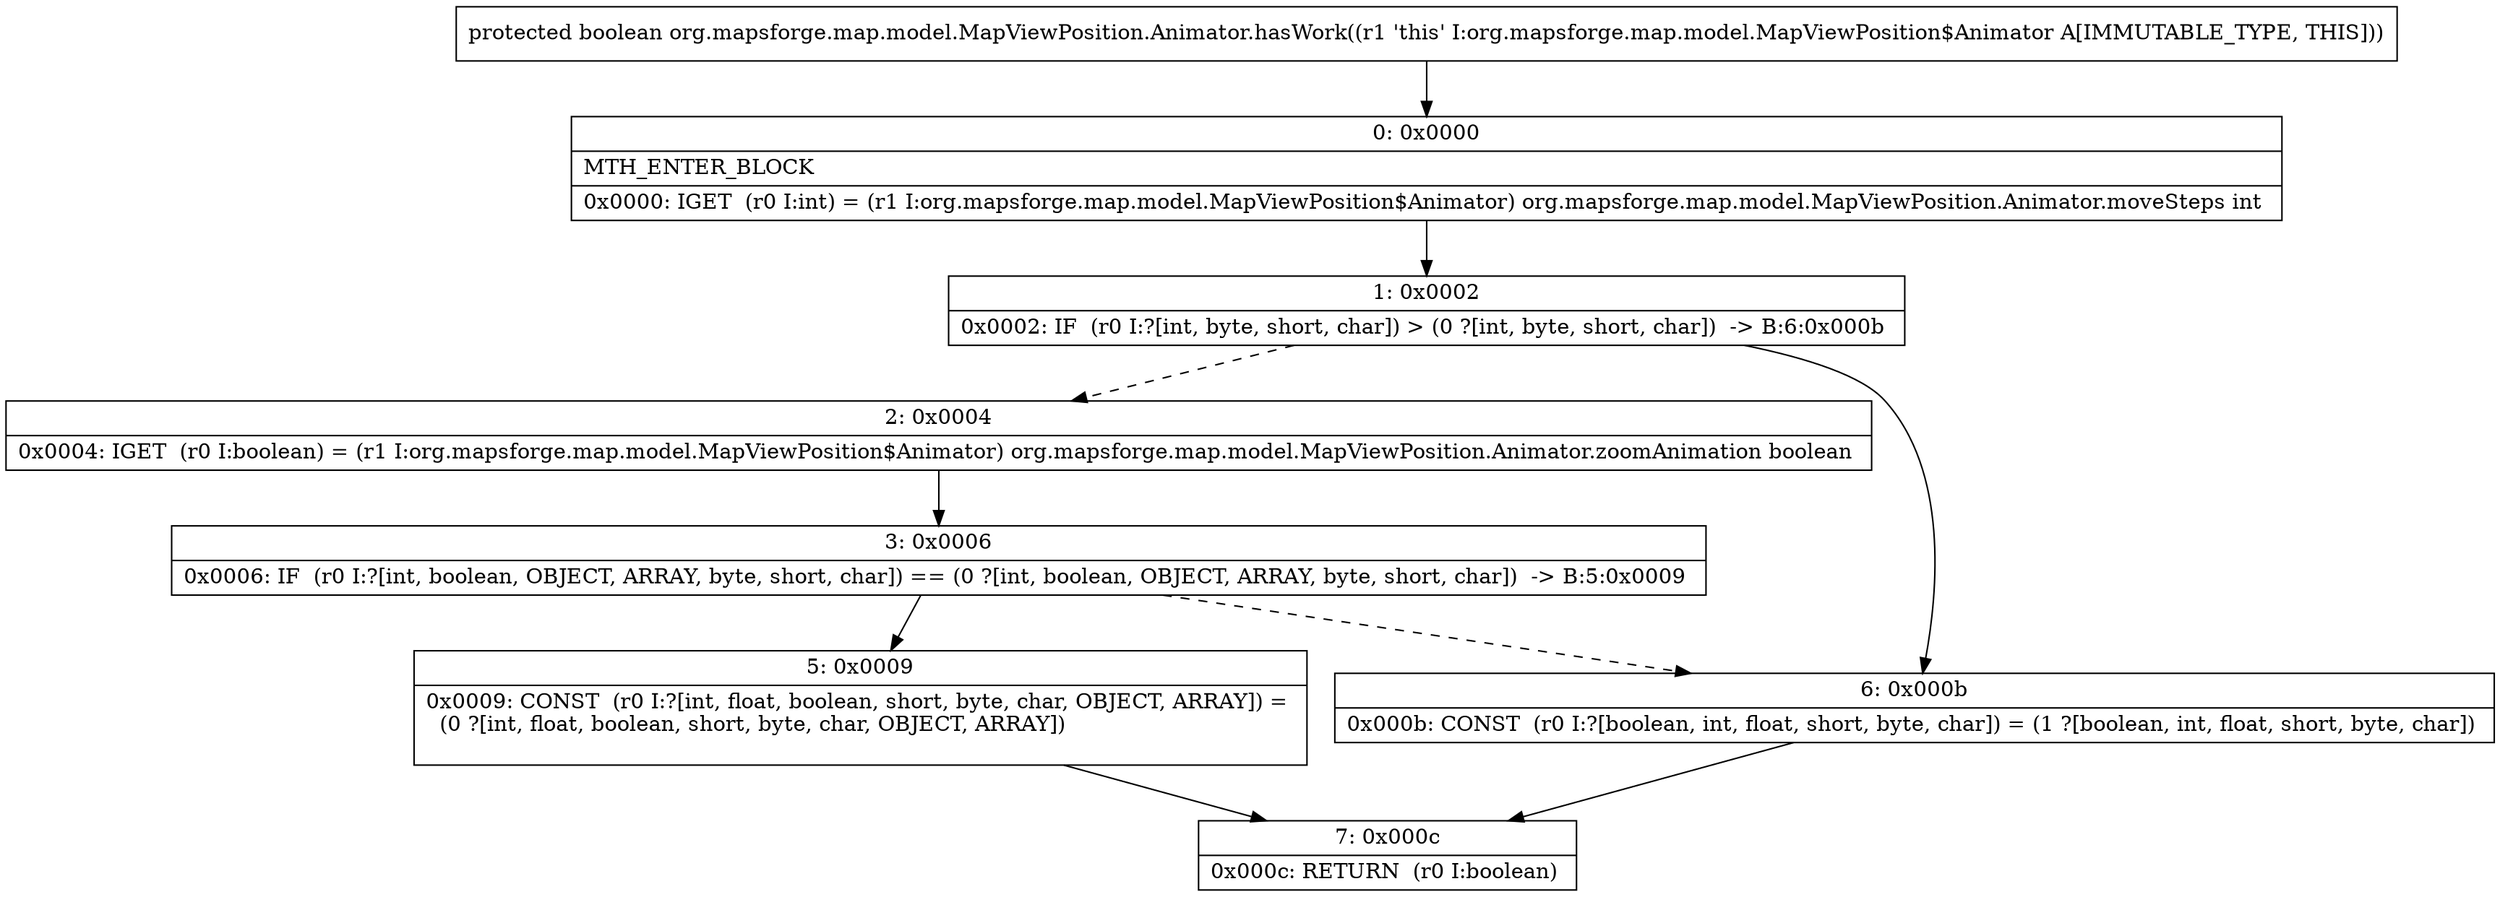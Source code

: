 digraph "CFG fororg.mapsforge.map.model.MapViewPosition.Animator.hasWork()Z" {
Node_0 [shape=record,label="{0\:\ 0x0000|MTH_ENTER_BLOCK\l|0x0000: IGET  (r0 I:int) = (r1 I:org.mapsforge.map.model.MapViewPosition$Animator) org.mapsforge.map.model.MapViewPosition.Animator.moveSteps int \l}"];
Node_1 [shape=record,label="{1\:\ 0x0002|0x0002: IF  (r0 I:?[int, byte, short, char]) \> (0 ?[int, byte, short, char])  \-\> B:6:0x000b \l}"];
Node_2 [shape=record,label="{2\:\ 0x0004|0x0004: IGET  (r0 I:boolean) = (r1 I:org.mapsforge.map.model.MapViewPosition$Animator) org.mapsforge.map.model.MapViewPosition.Animator.zoomAnimation boolean \l}"];
Node_3 [shape=record,label="{3\:\ 0x0006|0x0006: IF  (r0 I:?[int, boolean, OBJECT, ARRAY, byte, short, char]) == (0 ?[int, boolean, OBJECT, ARRAY, byte, short, char])  \-\> B:5:0x0009 \l}"];
Node_5 [shape=record,label="{5\:\ 0x0009|0x0009: CONST  (r0 I:?[int, float, boolean, short, byte, char, OBJECT, ARRAY]) = \l  (0 ?[int, float, boolean, short, byte, char, OBJECT, ARRAY])\l \l}"];
Node_6 [shape=record,label="{6\:\ 0x000b|0x000b: CONST  (r0 I:?[boolean, int, float, short, byte, char]) = (1 ?[boolean, int, float, short, byte, char]) \l}"];
Node_7 [shape=record,label="{7\:\ 0x000c|0x000c: RETURN  (r0 I:boolean) \l}"];
MethodNode[shape=record,label="{protected boolean org.mapsforge.map.model.MapViewPosition.Animator.hasWork((r1 'this' I:org.mapsforge.map.model.MapViewPosition$Animator A[IMMUTABLE_TYPE, THIS])) }"];
MethodNode -> Node_0;
Node_0 -> Node_1;
Node_1 -> Node_2[style=dashed];
Node_1 -> Node_6;
Node_2 -> Node_3;
Node_3 -> Node_5;
Node_3 -> Node_6[style=dashed];
Node_5 -> Node_7;
Node_6 -> Node_7;
}

